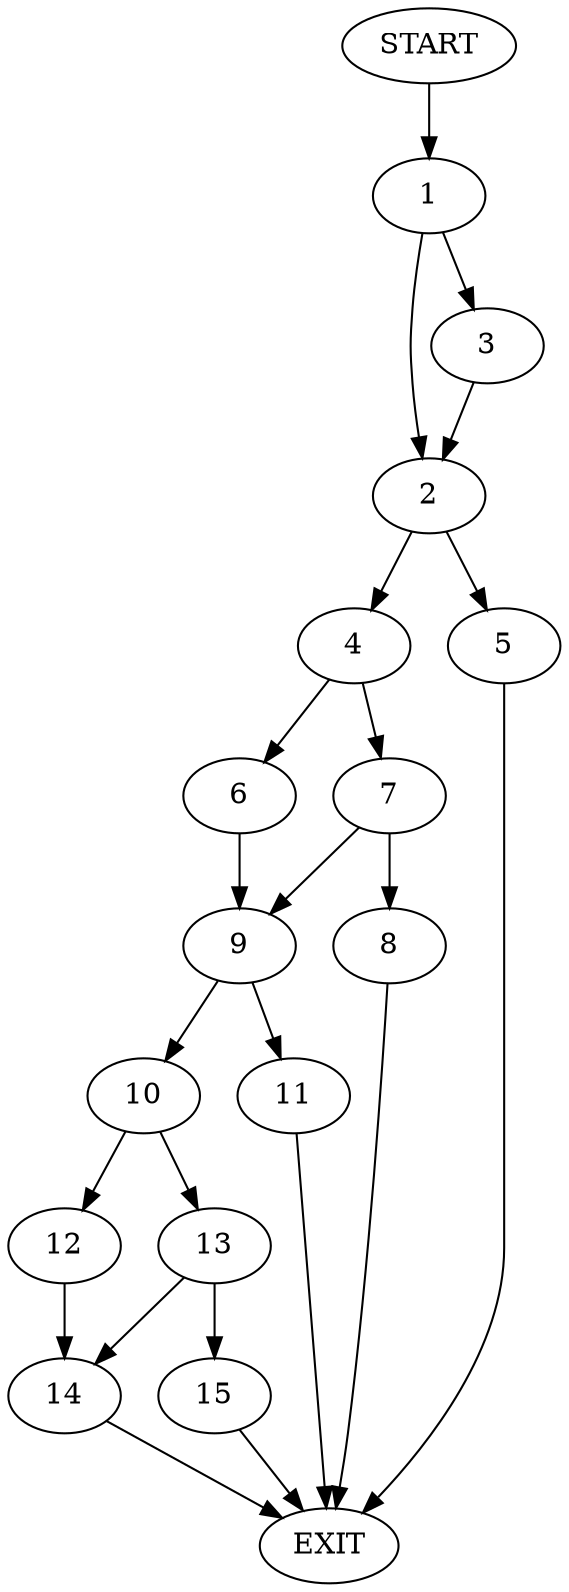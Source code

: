 digraph {
0 [label="START"]
16 [label="EXIT"]
0 -> 1
1 -> 2
1 -> 3
2 -> 4
2 -> 5
3 -> 2
4 -> 6
4 -> 7
5 -> 16
7 -> 8
7 -> 9
6 -> 9
9 -> 10
9 -> 11
8 -> 16
10 -> 12
10 -> 13
11 -> 16
12 -> 14
13 -> 14
13 -> 15
14 -> 16
15 -> 16
}
